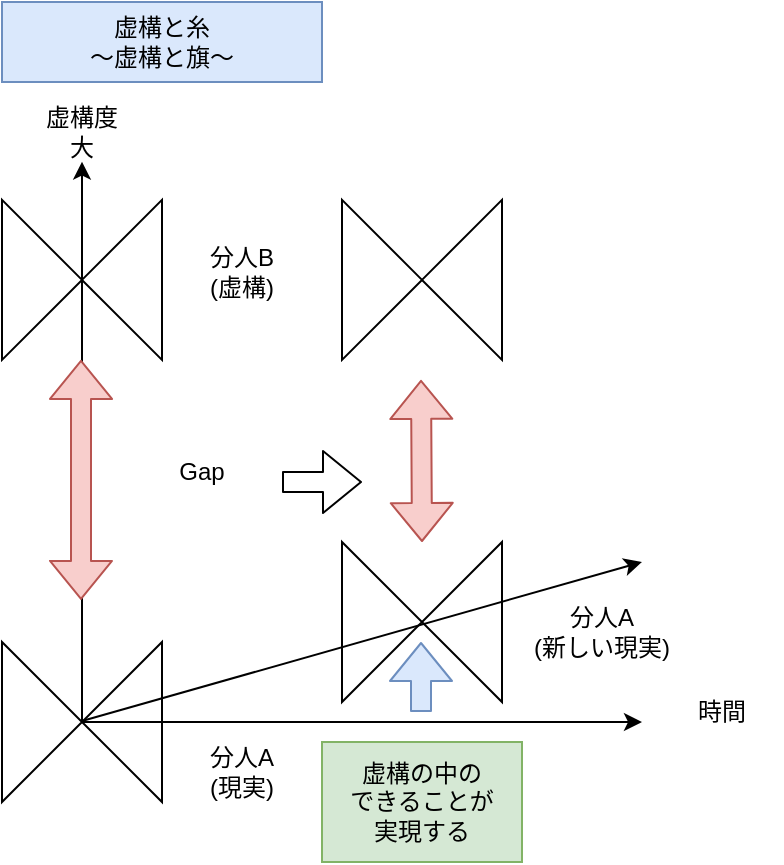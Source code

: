 <mxfile>
    <diagram name="ページ1" id="cP9uIEpzttqN5rxpSAbw">
        <mxGraphModel dx="947" dy="777" grid="1" gridSize="10" guides="1" tooltips="1" connect="1" arrows="1" fold="1" page="1" pageScale="1" pageWidth="1654" pageHeight="1169" math="0" shadow="0">
            <root>
                <mxCell id="0"/>
                <mxCell id="1" parent="0"/>
                <mxCell id="2H462rarafApNkUSx5-_-1" value="虚構と糸&lt;div&gt;～虚構と旗～&lt;/div&gt;" style="text;html=1;align=center;verticalAlign=middle;whiteSpace=wrap;rounded=0;fillColor=#dae8fc;strokeColor=#6c8ebf;" parent="1" vertex="1">
                    <mxGeometry x="240" y="120" width="160" height="40" as="geometry"/>
                </mxCell>
                <mxCell id="42" value="" style="endArrow=classic;html=1;" parent="1" edge="1">
                    <mxGeometry width="50" height="50" relative="1" as="geometry">
                        <mxPoint x="280" y="480" as="sourcePoint"/>
                        <mxPoint x="280" y="199.82" as="targetPoint"/>
                    </mxGeometry>
                </mxCell>
                <mxCell id="43" value="時間" style="text;html=1;align=center;verticalAlign=middle;whiteSpace=wrap;rounded=0;" parent="1" vertex="1">
                    <mxGeometry x="570" y="460" width="60" height="30" as="geometry"/>
                </mxCell>
                <mxCell id="46" value="虚構度&lt;div&gt;大&lt;/div&gt;" style="text;html=1;align=center;verticalAlign=middle;whiteSpace=wrap;rounded=0;" parent="1" vertex="1">
                    <mxGeometry x="250" y="170" width="60" height="30" as="geometry"/>
                </mxCell>
                <mxCell id="58" value="" style="shape=collate;whiteSpace=wrap;html=1;rotation=90;" vertex="1" parent="1">
                    <mxGeometry x="240" y="440" width="80" height="80" as="geometry"/>
                </mxCell>
                <mxCell id="60" value="" style="endArrow=classic;html=1;" edge="1" parent="1">
                    <mxGeometry width="50" height="50" relative="1" as="geometry">
                        <mxPoint x="280" y="480" as="sourcePoint"/>
                        <mxPoint x="560" y="480" as="targetPoint"/>
                    </mxGeometry>
                </mxCell>
                <mxCell id="61" value="" style="shape=collate;whiteSpace=wrap;html=1;rotation=90;" vertex="1" parent="1">
                    <mxGeometry x="240" y="218.94" width="80" height="80" as="geometry"/>
                </mxCell>
                <mxCell id="63" value="分人A&lt;div&gt;(現実)&lt;/div&gt;" style="text;html=1;align=center;verticalAlign=middle;whiteSpace=wrap;rounded=0;" vertex="1" parent="1">
                    <mxGeometry x="330" y="490" width="60" height="30" as="geometry"/>
                </mxCell>
                <mxCell id="64" value="分人B&lt;div&gt;&lt;div&gt;(虚構)&lt;/div&gt;&lt;/div&gt;" style="text;html=1;align=center;verticalAlign=middle;whiteSpace=wrap;rounded=0;" vertex="1" parent="1">
                    <mxGeometry x="330" y="240" width="60" height="30" as="geometry"/>
                </mxCell>
                <mxCell id="65" value="" style="shape=flexArrow;endArrow=classic;startArrow=classic;html=1;fillColor=#f8cecc;strokeColor=#b85450;" edge="1" parent="1">
                    <mxGeometry width="100" height="100" relative="1" as="geometry">
                        <mxPoint x="279.5" y="418.94" as="sourcePoint"/>
                        <mxPoint x="279.5" y="298.94" as="targetPoint"/>
                    </mxGeometry>
                </mxCell>
                <mxCell id="66" value="Gap" style="text;html=1;align=center;verticalAlign=middle;whiteSpace=wrap;rounded=0;" vertex="1" parent="1">
                    <mxGeometry x="310" y="340" width="60" height="30" as="geometry"/>
                </mxCell>
                <mxCell id="67" value="" style="shape=flexArrow;endArrow=classic;html=1;" edge="1" parent="1">
                    <mxGeometry width="50" height="50" relative="1" as="geometry">
                        <mxPoint x="380" y="360" as="sourcePoint"/>
                        <mxPoint x="420" y="360" as="targetPoint"/>
                    </mxGeometry>
                </mxCell>
                <mxCell id="68" value="分人A&lt;div&gt;(新しい現実)&lt;/div&gt;" style="text;html=1;align=center;verticalAlign=middle;whiteSpace=wrap;rounded=0;" vertex="1" parent="1">
                    <mxGeometry x="500" y="410" width="80" height="50" as="geometry"/>
                </mxCell>
                <mxCell id="69" value="" style="shape=collate;whiteSpace=wrap;html=1;rotation=90;" vertex="1" parent="1">
                    <mxGeometry x="410" y="390" width="80" height="80" as="geometry"/>
                </mxCell>
                <mxCell id="70" value="" style="endArrow=classic;html=1;" edge="1" parent="1">
                    <mxGeometry width="50" height="50" relative="1" as="geometry">
                        <mxPoint x="280" y="479.5" as="sourcePoint"/>
                        <mxPoint x="560" y="400" as="targetPoint"/>
                    </mxGeometry>
                </mxCell>
                <mxCell id="71" value="" style="shape=flexArrow;endArrow=classic;html=1;fillColor=#dae8fc;strokeColor=#6c8ebf;" edge="1" parent="1">
                    <mxGeometry width="50" height="50" relative="1" as="geometry">
                        <mxPoint x="449.5" y="475" as="sourcePoint"/>
                        <mxPoint x="449.5" y="440" as="targetPoint"/>
                    </mxGeometry>
                </mxCell>
                <mxCell id="72" value="" style="shape=collate;whiteSpace=wrap;html=1;rotation=90;" vertex="1" parent="1">
                    <mxGeometry x="410" y="218.94" width="80" height="80" as="geometry"/>
                </mxCell>
                <mxCell id="73" value="" style="shape=flexArrow;endArrow=classic;startArrow=classic;html=1;fillColor=#f8cecc;strokeColor=#b85450;" edge="1" parent="1">
                    <mxGeometry width="100" height="100" relative="1" as="geometry">
                        <mxPoint x="450" y="390" as="sourcePoint"/>
                        <mxPoint x="449.5" y="308.94" as="targetPoint"/>
                    </mxGeometry>
                </mxCell>
                <mxCell id="74" value="虚構の中の&lt;div&gt;できることが&lt;/div&gt;&lt;div&gt;実現する&lt;/div&gt;" style="text;html=1;align=center;verticalAlign=middle;whiteSpace=wrap;rounded=0;fillColor=#d5e8d4;strokeColor=#82b366;" vertex="1" parent="1">
                    <mxGeometry x="400" y="490" width="100" height="60" as="geometry"/>
                </mxCell>
            </root>
        </mxGraphModel>
    </diagram>
</mxfile>